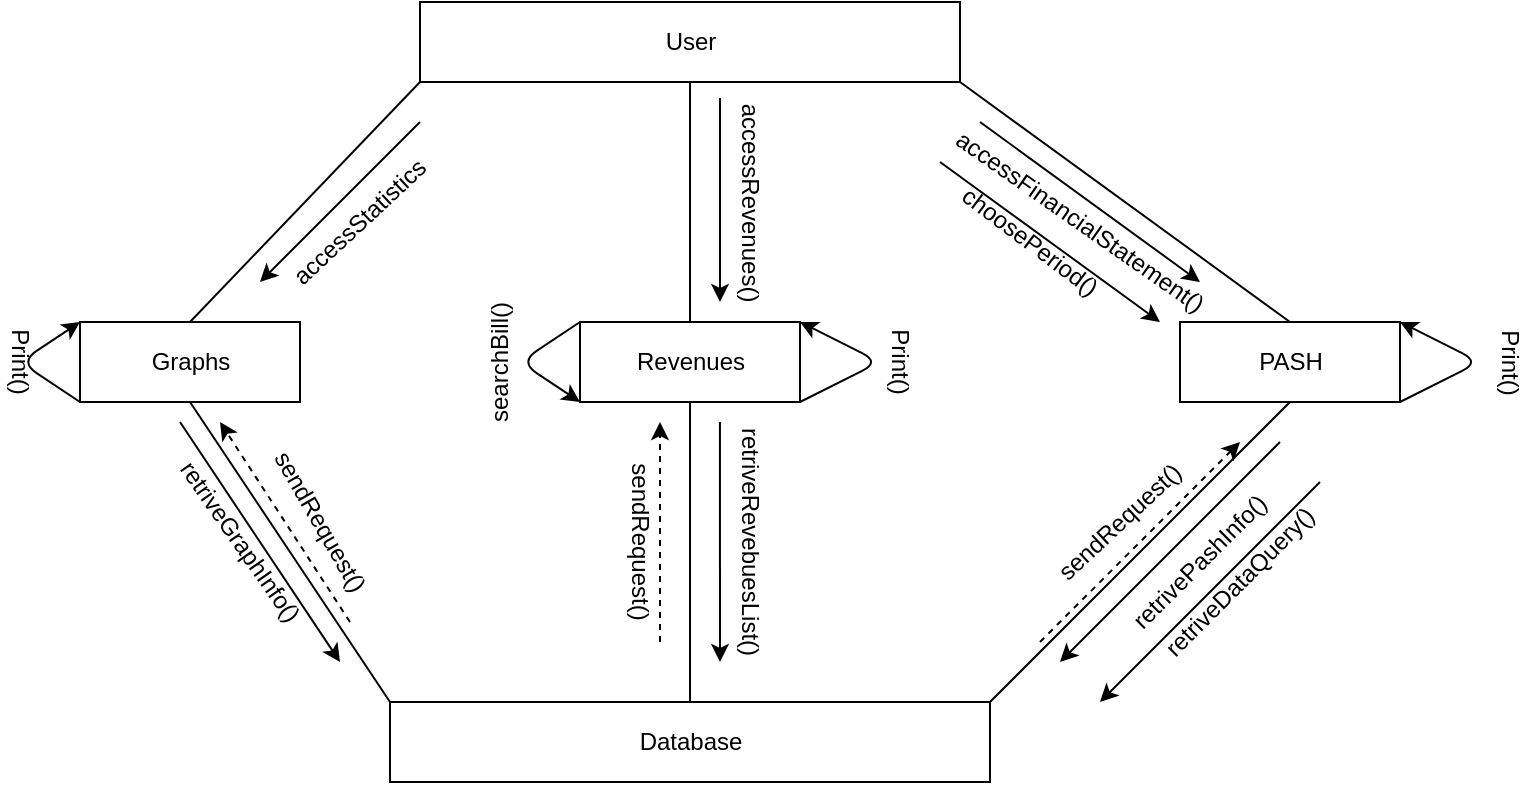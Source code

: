 <mxfile version="13.1.3" type="github"><diagram id="ppca609egadjQvKDMYY_" name="Page-1"><mxGraphModel dx="1038" dy="548" grid="1" gridSize="10" guides="1" tooltips="1" connect="1" arrows="1" fold="1" page="1" pageScale="1" pageWidth="827" pageHeight="1169" math="0" shadow="0"><root><mxCell id="0"/><mxCell id="1" parent="0"/><mxCell id="3vT4eOAG1VHSY-WIn2M_-3" value="User" style="html=1;" parent="1" vertex="1"><mxGeometry x="240" y="120" width="270" height="40" as="geometry"/></mxCell><mxCell id="3vT4eOAG1VHSY-WIn2M_-4" value="PASH" style="html=1;" parent="1" vertex="1"><mxGeometry x="620" y="280" width="110" height="40" as="geometry"/></mxCell><mxCell id="3vT4eOAG1VHSY-WIn2M_-5" value="Graphs" style="html=1;" parent="1" vertex="1"><mxGeometry x="70" y="280" width="110" height="40" as="geometry"/></mxCell><mxCell id="3vT4eOAG1VHSY-WIn2M_-6" value="Revenues" style="html=1;" parent="1" vertex="1"><mxGeometry x="320" y="280" width="110" height="40" as="geometry"/></mxCell><mxCell id="3vT4eOAG1VHSY-WIn2M_-7" value="Database" style="html=1;" parent="1" vertex="1"><mxGeometry x="225" y="470" width="300" height="40" as="geometry"/></mxCell><mxCell id="3vT4eOAG1VHSY-WIn2M_-9" value="" style="endArrow=none;html=1;entryX=0.5;entryY=0;entryDx=0;entryDy=0;exitX=1;exitY=1;exitDx=0;exitDy=0;" parent="1" source="3vT4eOAG1VHSY-WIn2M_-3" target="3vT4eOAG1VHSY-WIn2M_-4" edge="1"><mxGeometry width="50" height="50" relative="1" as="geometry"><mxPoint x="490" y="250" as="sourcePoint"/><mxPoint x="440" y="260" as="targetPoint"/></mxGeometry></mxCell><mxCell id="3vT4eOAG1VHSY-WIn2M_-10" value="" style="endArrow=none;html=1;exitX=0;exitY=1;exitDx=0;exitDy=0;entryX=0.5;entryY=0;entryDx=0;entryDy=0;" parent="1" source="3vT4eOAG1VHSY-WIn2M_-3" target="3vT4eOAG1VHSY-WIn2M_-5" edge="1"><mxGeometry width="50" height="50" relative="1" as="geometry"><mxPoint x="390" y="310" as="sourcePoint"/><mxPoint x="440" y="260" as="targetPoint"/></mxGeometry></mxCell><mxCell id="3vT4eOAG1VHSY-WIn2M_-11" value="" style="endArrow=none;html=1;entryX=0.5;entryY=1;entryDx=0;entryDy=0;exitX=0.5;exitY=0;exitDx=0;exitDy=0;" parent="1" source="3vT4eOAG1VHSY-WIn2M_-6" target="3vT4eOAG1VHSY-WIn2M_-3" edge="1"><mxGeometry width="50" height="50" relative="1" as="geometry"><mxPoint x="390" y="310" as="sourcePoint"/><mxPoint x="440" y="260" as="targetPoint"/></mxGeometry></mxCell><mxCell id="3vT4eOAG1VHSY-WIn2M_-12" value="" style="endArrow=none;html=1;exitX=0.5;exitY=1;exitDx=0;exitDy=0;entryX=0;entryY=0;entryDx=0;entryDy=0;" parent="1" source="3vT4eOAG1VHSY-WIn2M_-5" target="3vT4eOAG1VHSY-WIn2M_-7" edge="1"><mxGeometry width="50" height="50" relative="1" as="geometry"><mxPoint x="390" y="310" as="sourcePoint"/><mxPoint x="540" y="430" as="targetPoint"/></mxGeometry></mxCell><mxCell id="3vT4eOAG1VHSY-WIn2M_-13" value="" style="endArrow=none;html=1;exitX=0.5;exitY=1;exitDx=0;exitDy=0;entryX=0.5;entryY=0;entryDx=0;entryDy=0;" parent="1" source="3vT4eOAG1VHSY-WIn2M_-6" target="3vT4eOAG1VHSY-WIn2M_-7" edge="1"><mxGeometry width="50" height="50" relative="1" as="geometry"><mxPoint x="390" y="310" as="sourcePoint"/><mxPoint x="620" y="420" as="targetPoint"/></mxGeometry></mxCell><mxCell id="3vT4eOAG1VHSY-WIn2M_-14" value="" style="endArrow=none;html=1;exitX=0.5;exitY=1;exitDx=0;exitDy=0;entryX=1;entryY=0;entryDx=0;entryDy=0;" parent="1" source="3vT4eOAG1VHSY-WIn2M_-4" target="3vT4eOAG1VHSY-WIn2M_-7" edge="1"><mxGeometry width="50" height="50" relative="1" as="geometry"><mxPoint x="390" y="310" as="sourcePoint"/><mxPoint x="710" y="390" as="targetPoint"/></mxGeometry></mxCell><mxCell id="3vT4eOAG1VHSY-WIn2M_-15" value="" style="endArrow=classic;html=1;" parent="1" edge="1"><mxGeometry width="50" height="50" relative="1" as="geometry"><mxPoint x="240" y="180" as="sourcePoint"/><mxPoint x="160" y="260" as="targetPoint"/></mxGeometry></mxCell><mxCell id="3vT4eOAG1VHSY-WIn2M_-16" value="" style="endArrow=classic;html=1;" parent="1" edge="1"><mxGeometry width="50" height="50" relative="1" as="geometry"><mxPoint x="390" y="168" as="sourcePoint"/><mxPoint x="390" y="270" as="targetPoint"/></mxGeometry></mxCell><mxCell id="3vT4eOAG1VHSY-WIn2M_-17" value="" style="endArrow=classic;html=1;" parent="1" edge="1"><mxGeometry width="50" height="50" relative="1" as="geometry"><mxPoint x="520" y="180" as="sourcePoint"/><mxPoint x="630" y="260" as="targetPoint"/></mxGeometry></mxCell><mxCell id="3vT4eOAG1VHSY-WIn2M_-18" value="" style="endArrow=classic;html=1;" parent="1" edge="1"><mxGeometry width="50" height="50" relative="1" as="geometry"><mxPoint x="120" y="330" as="sourcePoint"/><mxPoint x="200" y="450" as="targetPoint"/></mxGeometry></mxCell><mxCell id="3vT4eOAG1VHSY-WIn2M_-19" value="" style="endArrow=classic;html=1;exitX=0.636;exitY=1.25;exitDx=0;exitDy=0;exitPerimeter=0;" parent="1" source="3vT4eOAG1VHSY-WIn2M_-6" edge="1"><mxGeometry width="50" height="50" relative="1" as="geometry"><mxPoint x="390" y="310" as="sourcePoint"/><mxPoint x="390" y="450" as="targetPoint"/></mxGeometry></mxCell><mxCell id="3vT4eOAG1VHSY-WIn2M_-20" value="" style="endArrow=classic;html=1;" parent="1" edge="1"><mxGeometry width="50" height="50" relative="1" as="geometry"><mxPoint x="670" y="340" as="sourcePoint"/><mxPoint x="560" y="450" as="targetPoint"/></mxGeometry></mxCell><mxCell id="3vT4eOAG1VHSY-WIn2M_-26" value="" style="endArrow=classic;html=1;dashed=1;" parent="1" edge="1"><mxGeometry width="50" height="50" relative="1" as="geometry"><mxPoint x="550" y="440" as="sourcePoint"/><mxPoint x="650" y="340" as="targetPoint"/></mxGeometry></mxCell><mxCell id="3vT4eOAG1VHSY-WIn2M_-27" value="" style="endArrow=classic;html=1;dashed=1;" parent="1" edge="1"><mxGeometry width="50" height="50" relative="1" as="geometry"><mxPoint x="360" y="440" as="sourcePoint"/><mxPoint x="360" y="330" as="targetPoint"/></mxGeometry></mxCell><mxCell id="3vT4eOAG1VHSY-WIn2M_-28" value="" style="endArrow=classic;html=1;dashed=1;" parent="1" edge="1"><mxGeometry width="50" height="50" relative="1" as="geometry"><mxPoint x="205" y="430" as="sourcePoint"/><mxPoint x="140" y="330" as="targetPoint"/></mxGeometry></mxCell><mxCell id="3vT4eOAG1VHSY-WIn2M_-33" value="accessRevenues()" style="text;html=1;align=center;verticalAlign=middle;resizable=0;points=[];autosize=1;rotation=90;" parent="1" vertex="1"><mxGeometry x="350" y="210" width="110" height="20" as="geometry"/></mxCell><mxCell id="3vT4eOAG1VHSY-WIn2M_-35" value="accessStatistics" style="text;html=1;strokeColor=none;fillColor=none;align=center;verticalAlign=middle;whiteSpace=wrap;rounded=0;rotation=-43;" parent="1" vertex="1"><mxGeometry x="190" y="220" width="40" height="20" as="geometry"/></mxCell><mxCell id="3vT4eOAG1VHSY-WIn2M_-36" value="retriveGraphInfo()" style="text;html=1;strokeColor=none;fillColor=none;align=center;verticalAlign=middle;whiteSpace=wrap;rounded=0;rotation=55;" parent="1" vertex="1"><mxGeometry x="130" y="380" width="40" height="20" as="geometry"/></mxCell><mxCell id="3vT4eOAG1VHSY-WIn2M_-39" value="sendRequest()" style="text;html=1;strokeColor=none;fillColor=none;align=center;verticalAlign=middle;whiteSpace=wrap;rounded=0;rotation=60;" parent="1" vertex="1"><mxGeometry x="170" y="370" width="40" height="20" as="geometry"/></mxCell><mxCell id="3vT4eOAG1VHSY-WIn2M_-41" value="retriveRevebuesList()" style="text;html=1;strokeColor=none;fillColor=none;align=center;verticalAlign=middle;whiteSpace=wrap;rounded=0;rotation=90;" parent="1" vertex="1"><mxGeometry x="385" y="380" width="40" height="20" as="geometry"/></mxCell><mxCell id="3vT4eOAG1VHSY-WIn2M_-42" value="sendRequest()" style="text;html=1;strokeColor=none;fillColor=none;align=center;verticalAlign=middle;whiteSpace=wrap;rounded=0;rotation=90;" parent="1" vertex="1"><mxGeometry x="330" y="380" width="40" height="20" as="geometry"/></mxCell><mxCell id="3vT4eOAG1VHSY-WIn2M_-44" value="accessFinancialStatement()" style="text;html=1;strokeColor=none;fillColor=none;align=center;verticalAlign=middle;whiteSpace=wrap;rounded=0;rotation=35;" parent="1" vertex="1"><mxGeometry x="550" y="220" width="40" height="20" as="geometry"/></mxCell><mxCell id="3vT4eOAG1VHSY-WIn2M_-45" value="retrivePashInfo()" style="text;html=1;strokeColor=none;fillColor=none;align=center;verticalAlign=middle;whiteSpace=wrap;rounded=0;rotation=-45;" parent="1" vertex="1"><mxGeometry x="610" y="390" width="40" height="20" as="geometry"/></mxCell><mxCell id="3vT4eOAG1VHSY-WIn2M_-46" value="sendRequest()" style="text;html=1;strokeColor=none;fillColor=none;align=center;verticalAlign=middle;whiteSpace=wrap;rounded=0;rotation=-43;" parent="1" vertex="1"><mxGeometry x="570" y="370" width="40" height="20" as="geometry"/></mxCell><mxCell id="3vT4eOAG1VHSY-WIn2M_-50" value="" style="endArrow=classic;html=1;exitX=1;exitY=1;exitDx=0;exitDy=0;entryX=1;entryY=0;entryDx=0;entryDy=0;" parent="1" source="3vT4eOAG1VHSY-WIn2M_-6" target="3vT4eOAG1VHSY-WIn2M_-6" edge="1"><mxGeometry width="50" height="50" relative="1" as="geometry"><mxPoint x="390" y="310" as="sourcePoint"/><mxPoint x="440" y="260" as="targetPoint"/><Array as="points"><mxPoint x="470" y="300"/></Array></mxGeometry></mxCell><mxCell id="3vT4eOAG1VHSY-WIn2M_-51" value="Print()" style="text;html=1;strokeColor=none;fillColor=none;align=center;verticalAlign=middle;whiteSpace=wrap;rounded=0;rotation=90;" parent="1" vertex="1"><mxGeometry x="460" y="290" width="40" height="20" as="geometry"/></mxCell><mxCell id="3vT4eOAG1VHSY-WIn2M_-53" value="" style="endArrow=classic;html=1;exitX=1;exitY=1;exitDx=0;exitDy=0;entryX=1;entryY=0;entryDx=0;entryDy=0;" parent="1" source="3vT4eOAG1VHSY-WIn2M_-4" target="3vT4eOAG1VHSY-WIn2M_-4" edge="1"><mxGeometry width="50" height="50" relative="1" as="geometry"><mxPoint x="740" y="360" as="sourcePoint"/><mxPoint x="790" y="310" as="targetPoint"/><Array as="points"><mxPoint x="770" y="300"/></Array></mxGeometry></mxCell><mxCell id="3vT4eOAG1VHSY-WIn2M_-55" value="Print()" style="text;html=1;align=center;verticalAlign=middle;resizable=0;points=[];autosize=1;rotation=90;" parent="1" vertex="1"><mxGeometry x="760" y="290" width="50" height="20" as="geometry"/></mxCell><mxCell id="Gp7Sn6HvuYOr9zymtQmv-3" value="" style="endArrow=classic;html=1;exitX=0;exitY=0;exitDx=0;exitDy=0;entryX=0;entryY=1;entryDx=0;entryDy=0;" parent="1" source="3vT4eOAG1VHSY-WIn2M_-6" target="3vT4eOAG1VHSY-WIn2M_-6" edge="1"><mxGeometry width="50" height="50" relative="1" as="geometry"><mxPoint x="390" y="350" as="sourcePoint"/><mxPoint x="440" y="300" as="targetPoint"/><Array as="points"><mxPoint x="290" y="300"/></Array></mxGeometry></mxCell><mxCell id="Gp7Sn6HvuYOr9zymtQmv-4" value="searchBill()" style="text;html=1;strokeColor=none;fillColor=none;align=center;verticalAlign=middle;whiteSpace=wrap;rounded=0;rotation=-90;" parent="1" vertex="1"><mxGeometry x="260" y="290" width="40" height="20" as="geometry"/></mxCell><mxCell id="Gp7Sn6HvuYOr9zymtQmv-5" value="" style="endArrow=classic;html=1;exitX=0;exitY=1;exitDx=0;exitDy=0;entryX=0;entryY=0;entryDx=0;entryDy=0;" parent="1" source="3vT4eOAG1VHSY-WIn2M_-5" target="3vT4eOAG1VHSY-WIn2M_-5" edge="1"><mxGeometry width="50" height="50" relative="1" as="geometry"><mxPoint x="390" y="350" as="sourcePoint"/><mxPoint x="440" y="300" as="targetPoint"/><Array as="points"><mxPoint x="40" y="300"/></Array></mxGeometry></mxCell><mxCell id="Gp7Sn6HvuYOr9zymtQmv-6" value="Print()" style="text;html=1;strokeColor=none;fillColor=none;align=center;verticalAlign=middle;whiteSpace=wrap;rounded=0;rotation=90;" parent="1" vertex="1"><mxGeometry x="20" y="290" width="40" height="20" as="geometry"/></mxCell><mxCell id="Gp7Sn6HvuYOr9zymtQmv-8" value="" style="endArrow=classic;html=1;" parent="1" edge="1"><mxGeometry width="50" height="50" relative="1" as="geometry"><mxPoint x="500" y="200" as="sourcePoint"/><mxPoint x="610" y="280" as="targetPoint"/></mxGeometry></mxCell><mxCell id="Gp7Sn6HvuYOr9zymtQmv-9" value="choosePeriod()" style="text;html=1;strokeColor=none;fillColor=none;align=center;verticalAlign=middle;whiteSpace=wrap;rounded=0;rotation=37;" parent="1" vertex="1"><mxGeometry x="525" y="230" width="40" height="20" as="geometry"/></mxCell><mxCell id="Gp7Sn6HvuYOr9zymtQmv-11" value="" style="endArrow=classic;html=1;" parent="1" edge="1"><mxGeometry width="50" height="50" relative="1" as="geometry"><mxPoint x="690" y="360" as="sourcePoint"/><mxPoint x="580" y="470" as="targetPoint"/></mxGeometry></mxCell><mxCell id="Gp7Sn6HvuYOr9zymtQmv-12" value="retriveDataQuery()" style="text;html=1;strokeColor=none;fillColor=none;align=center;verticalAlign=middle;whiteSpace=wrap;rounded=0;rotation=-45;" parent="1" vertex="1"><mxGeometry x="630" y="400" width="40" height="20" as="geometry"/></mxCell></root></mxGraphModel></diagram></mxfile>